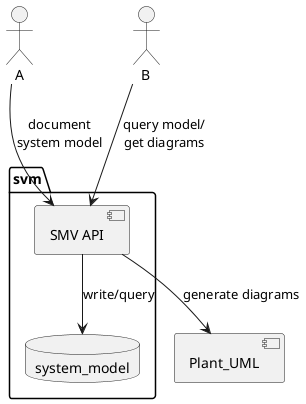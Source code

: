 @startuml
actor A
actor B

folder svm{
[SMV API]
database system_model
}

[SMV API] --> system_model: write/query
[SMV API] --> [Plant_UML]: generate diagrams
A --> [SMV API]: document\nsystem model
B --> [SMV API]: query model/\nget diagrams

@enduml